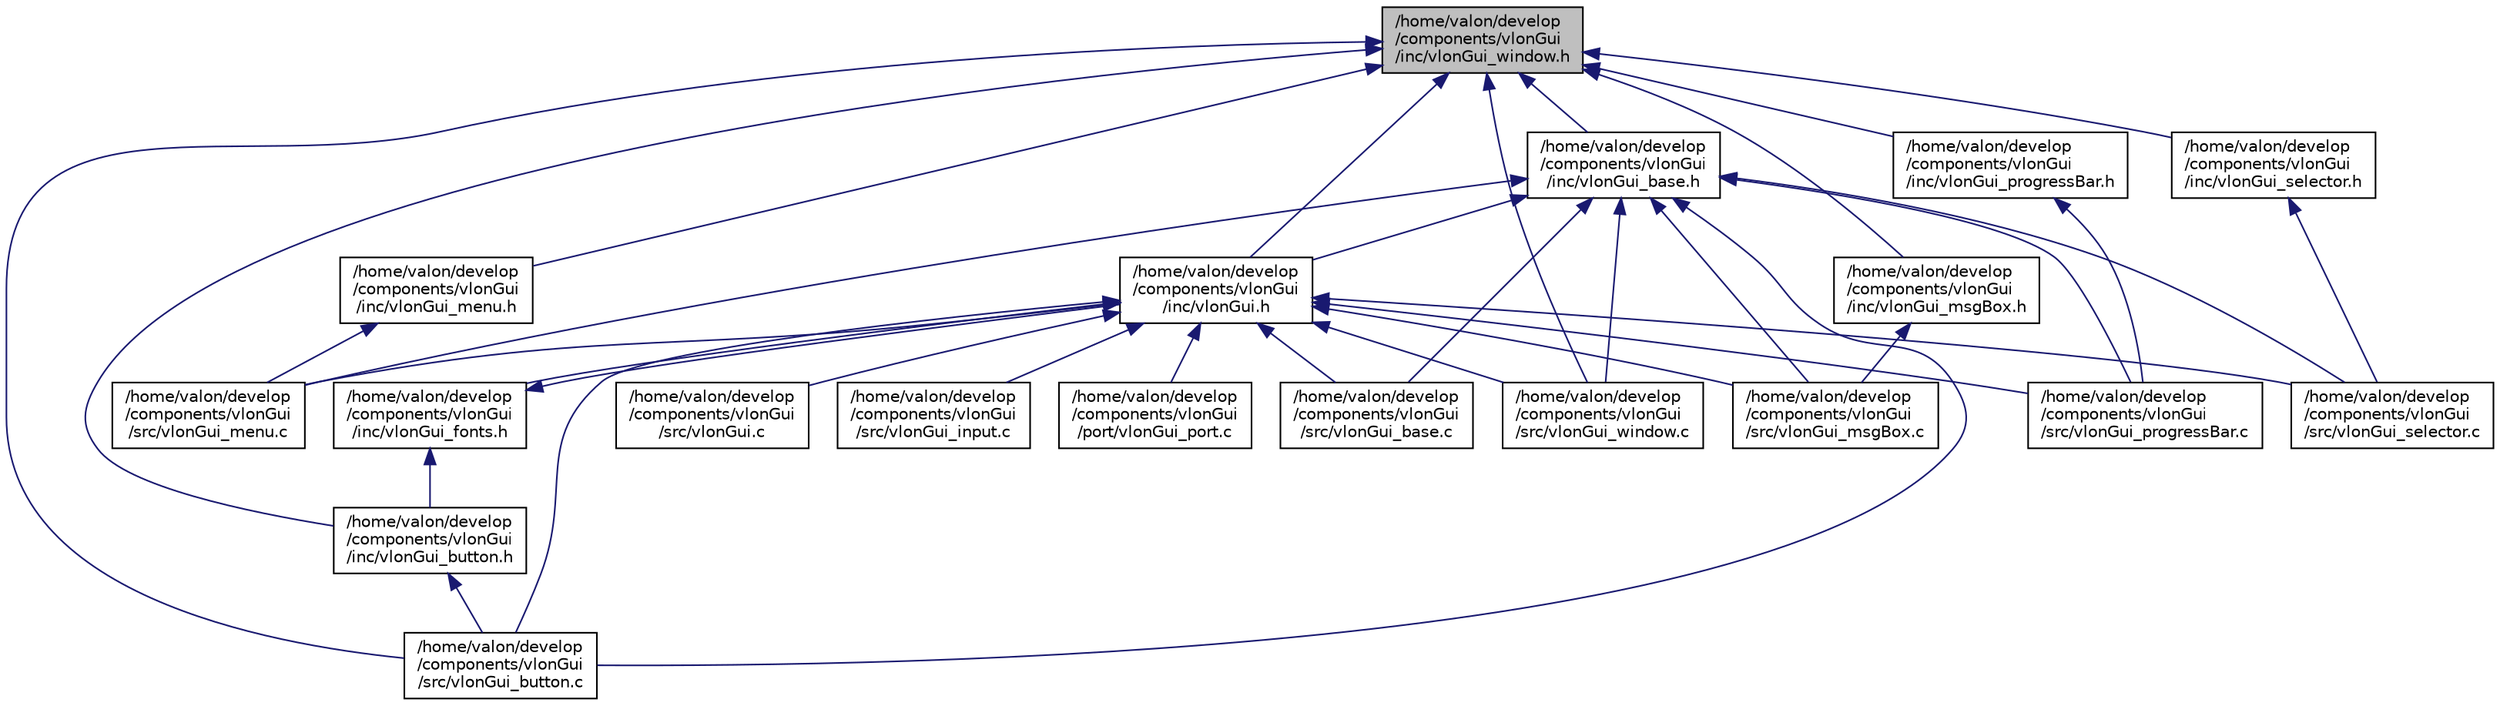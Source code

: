 digraph "/home/valon/develop/components/vlonGui/inc/vlonGui_window.h"
{
  edge [fontname="Helvetica",fontsize="10",labelfontname="Helvetica",labelfontsize="10"];
  node [fontname="Helvetica",fontsize="10",shape=record];
  Node2 [label="/home/valon/develop\l/components/vlonGui\l/inc/vlonGui_window.h",height=0.2,width=0.4,color="black", fillcolor="grey75", style="filled", fontcolor="black"];
  Node2 -> Node3 [dir="back",color="midnightblue",fontsize="10",style="solid",fontname="Helvetica"];
  Node3 [label="/home/valon/develop\l/components/vlonGui\l/inc/vlonGui.h",height=0.2,width=0.4,color="black", fillcolor="white", style="filled",URL="$vlonGui_8h.html"];
  Node3 -> Node4 [dir="back",color="midnightblue",fontsize="10",style="solid",fontname="Helvetica"];
  Node4 [label="/home/valon/develop\l/components/vlonGui\l/inc/vlonGui_fonts.h",height=0.2,width=0.4,color="black", fillcolor="white", style="filled",URL="$vlonGui__fonts_8h.html"];
  Node4 -> Node3 [dir="back",color="midnightblue",fontsize="10",style="solid",fontname="Helvetica"];
  Node4 -> Node5 [dir="back",color="midnightblue",fontsize="10",style="solid",fontname="Helvetica"];
  Node5 [label="/home/valon/develop\l/components/vlonGui\l/inc/vlonGui_button.h",height=0.2,width=0.4,color="black", fillcolor="white", style="filled",URL="$vlonGui__button_8h.html"];
  Node5 -> Node6 [dir="back",color="midnightblue",fontsize="10",style="solid",fontname="Helvetica"];
  Node6 [label="/home/valon/develop\l/components/vlonGui\l/src/vlonGui_button.c",height=0.2,width=0.4,color="black", fillcolor="white", style="filled",URL="$vlonGui__button_8c.html"];
  Node3 -> Node7 [dir="back",color="midnightblue",fontsize="10",style="solid",fontname="Helvetica"];
  Node7 [label="/home/valon/develop\l/components/vlonGui\l/src/vlonGui.c",height=0.2,width=0.4,color="black", fillcolor="white", style="filled",URL="$vlonGui_8c.html"];
  Node3 -> Node8 [dir="back",color="midnightblue",fontsize="10",style="solid",fontname="Helvetica"];
  Node8 [label="/home/valon/develop\l/components/vlonGui\l/src/vlonGui_base.c",height=0.2,width=0.4,color="black", fillcolor="white", style="filled",URL="$vlonGui__base_8c.html"];
  Node3 -> Node6 [dir="back",color="midnightblue",fontsize="10",style="solid",fontname="Helvetica"];
  Node3 -> Node9 [dir="back",color="midnightblue",fontsize="10",style="solid",fontname="Helvetica"];
  Node9 [label="/home/valon/develop\l/components/vlonGui\l/src/vlonGui_input.c",height=0.2,width=0.4,color="black", fillcolor="white", style="filled",URL="$vlonGui__input_8c.html"];
  Node3 -> Node10 [dir="back",color="midnightblue",fontsize="10",style="solid",fontname="Helvetica"];
  Node10 [label="/home/valon/develop\l/components/vlonGui\l/src/vlonGui_menu.c",height=0.2,width=0.4,color="black", fillcolor="white", style="filled",URL="$vlonGui__menu_8c.html"];
  Node3 -> Node11 [dir="back",color="midnightblue",fontsize="10",style="solid",fontname="Helvetica"];
  Node11 [label="/home/valon/develop\l/components/vlonGui\l/src/vlonGui_msgBox.c",height=0.2,width=0.4,color="black", fillcolor="white", style="filled",URL="$vlonGui__msgBox_8c.html"];
  Node3 -> Node12 [dir="back",color="midnightblue",fontsize="10",style="solid",fontname="Helvetica"];
  Node12 [label="/home/valon/develop\l/components/vlonGui\l/src/vlonGui_progressBar.c",height=0.2,width=0.4,color="black", fillcolor="white", style="filled",URL="$vlonGui__progressBar_8c.html"];
  Node3 -> Node13 [dir="back",color="midnightblue",fontsize="10",style="solid",fontname="Helvetica"];
  Node13 [label="/home/valon/develop\l/components/vlonGui\l/src/vlonGui_selector.c",height=0.2,width=0.4,color="black", fillcolor="white", style="filled",URL="$vlonGui__selector_8c.html"];
  Node3 -> Node14 [dir="back",color="midnightblue",fontsize="10",style="solid",fontname="Helvetica"];
  Node14 [label="/home/valon/develop\l/components/vlonGui\l/src/vlonGui_window.c",height=0.2,width=0.4,color="black", fillcolor="white", style="filled",URL="$vlonGui__window_8c.html"];
  Node3 -> Node15 [dir="back",color="midnightblue",fontsize="10",style="solid",fontname="Helvetica"];
  Node15 [label="/home/valon/develop\l/components/vlonGui\l/port/vlonGui_port.c",height=0.2,width=0.4,color="black", fillcolor="white", style="filled",URL="$vlonGui__port_8c.html"];
  Node2 -> Node16 [dir="back",color="midnightblue",fontsize="10",style="solid",fontname="Helvetica"];
  Node16 [label="/home/valon/develop\l/components/vlonGui\l/inc/vlonGui_base.h",height=0.2,width=0.4,color="black", fillcolor="white", style="filled",URL="$vlonGui__base_8h.html"];
  Node16 -> Node3 [dir="back",color="midnightblue",fontsize="10",style="solid",fontname="Helvetica"];
  Node16 -> Node8 [dir="back",color="midnightblue",fontsize="10",style="solid",fontname="Helvetica"];
  Node16 -> Node6 [dir="back",color="midnightblue",fontsize="10",style="solid",fontname="Helvetica"];
  Node16 -> Node10 [dir="back",color="midnightblue",fontsize="10",style="solid",fontname="Helvetica"];
  Node16 -> Node11 [dir="back",color="midnightblue",fontsize="10",style="solid",fontname="Helvetica"];
  Node16 -> Node12 [dir="back",color="midnightblue",fontsize="10",style="solid",fontname="Helvetica"];
  Node16 -> Node13 [dir="back",color="midnightblue",fontsize="10",style="solid",fontname="Helvetica"];
  Node16 -> Node14 [dir="back",color="midnightblue",fontsize="10",style="solid",fontname="Helvetica"];
  Node2 -> Node5 [dir="back",color="midnightblue",fontsize="10",style="solid",fontname="Helvetica"];
  Node2 -> Node17 [dir="back",color="midnightblue",fontsize="10",style="solid",fontname="Helvetica"];
  Node17 [label="/home/valon/develop\l/components/vlonGui\l/inc/vlonGui_menu.h",height=0.2,width=0.4,color="black", fillcolor="white", style="filled",URL="$vlonGui__menu_8h.html"];
  Node17 -> Node10 [dir="back",color="midnightblue",fontsize="10",style="solid",fontname="Helvetica"];
  Node2 -> Node18 [dir="back",color="midnightblue",fontsize="10",style="solid",fontname="Helvetica"];
  Node18 [label="/home/valon/develop\l/components/vlonGui\l/inc/vlonGui_msgBox.h",height=0.2,width=0.4,color="black", fillcolor="white", style="filled",URL="$vlonGui__msgBox_8h.html"];
  Node18 -> Node11 [dir="back",color="midnightblue",fontsize="10",style="solid",fontname="Helvetica"];
  Node2 -> Node19 [dir="back",color="midnightblue",fontsize="10",style="solid",fontname="Helvetica"];
  Node19 [label="/home/valon/develop\l/components/vlonGui\l/inc/vlonGui_progressBar.h",height=0.2,width=0.4,color="black", fillcolor="white", style="filled",URL="$vlonGui__progressBar_8h.html"];
  Node19 -> Node12 [dir="back",color="midnightblue",fontsize="10",style="solid",fontname="Helvetica"];
  Node2 -> Node20 [dir="back",color="midnightblue",fontsize="10",style="solid",fontname="Helvetica"];
  Node20 [label="/home/valon/develop\l/components/vlonGui\l/inc/vlonGui_selector.h",height=0.2,width=0.4,color="black", fillcolor="white", style="filled",URL="$vlonGui__selector_8h.html"];
  Node20 -> Node13 [dir="back",color="midnightblue",fontsize="10",style="solid",fontname="Helvetica"];
  Node2 -> Node6 [dir="back",color="midnightblue",fontsize="10",style="solid",fontname="Helvetica"];
  Node2 -> Node14 [dir="back",color="midnightblue",fontsize="10",style="solid",fontname="Helvetica"];
}
